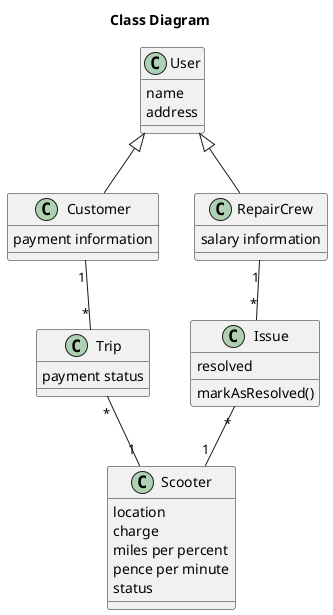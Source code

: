 @startuml

title "Class Diagram"

class Customer {
  payment information
}

class RepairCrew {
  salary information
}

class User {
  name
  address
}

class Scooter {
  location
  charge
  miles per percent
  pence per minute
  status
}

class Trip {
  payment status
}

class Issue {
  resolved
  markAsResolved()
}

Customer "1" -- "*" Trip
Trip "*" -- "1" Scooter
Issue "*" -- "1" Scooter
RepairCrew "1" -- "*" Issue
User <|-- Customer
User <|-- RepairCrew

@enduml